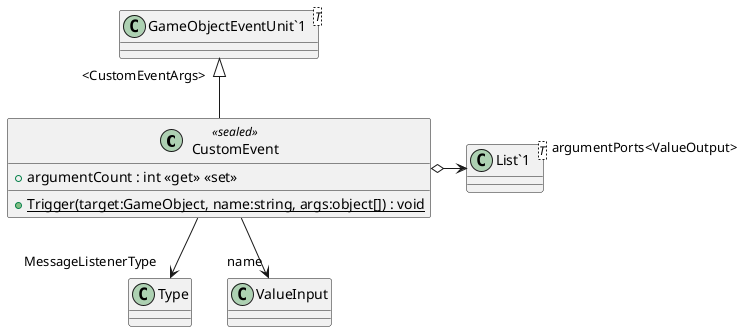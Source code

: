@startuml
class CustomEvent <<sealed>> {
    + argumentCount : int <<get>> <<set>>
    + {static} Trigger(target:GameObject, name:string, args:object[]) : void
}
class "GameObjectEventUnit`1"<T> {
}
class "List`1"<T> {
}
"GameObjectEventUnit`1" "<CustomEventArgs>" <|-- CustomEvent
CustomEvent --> "MessageListenerType" Type
CustomEvent --> "name" ValueInput
CustomEvent o-> "argumentPorts<ValueOutput>" "List`1"
@enduml
